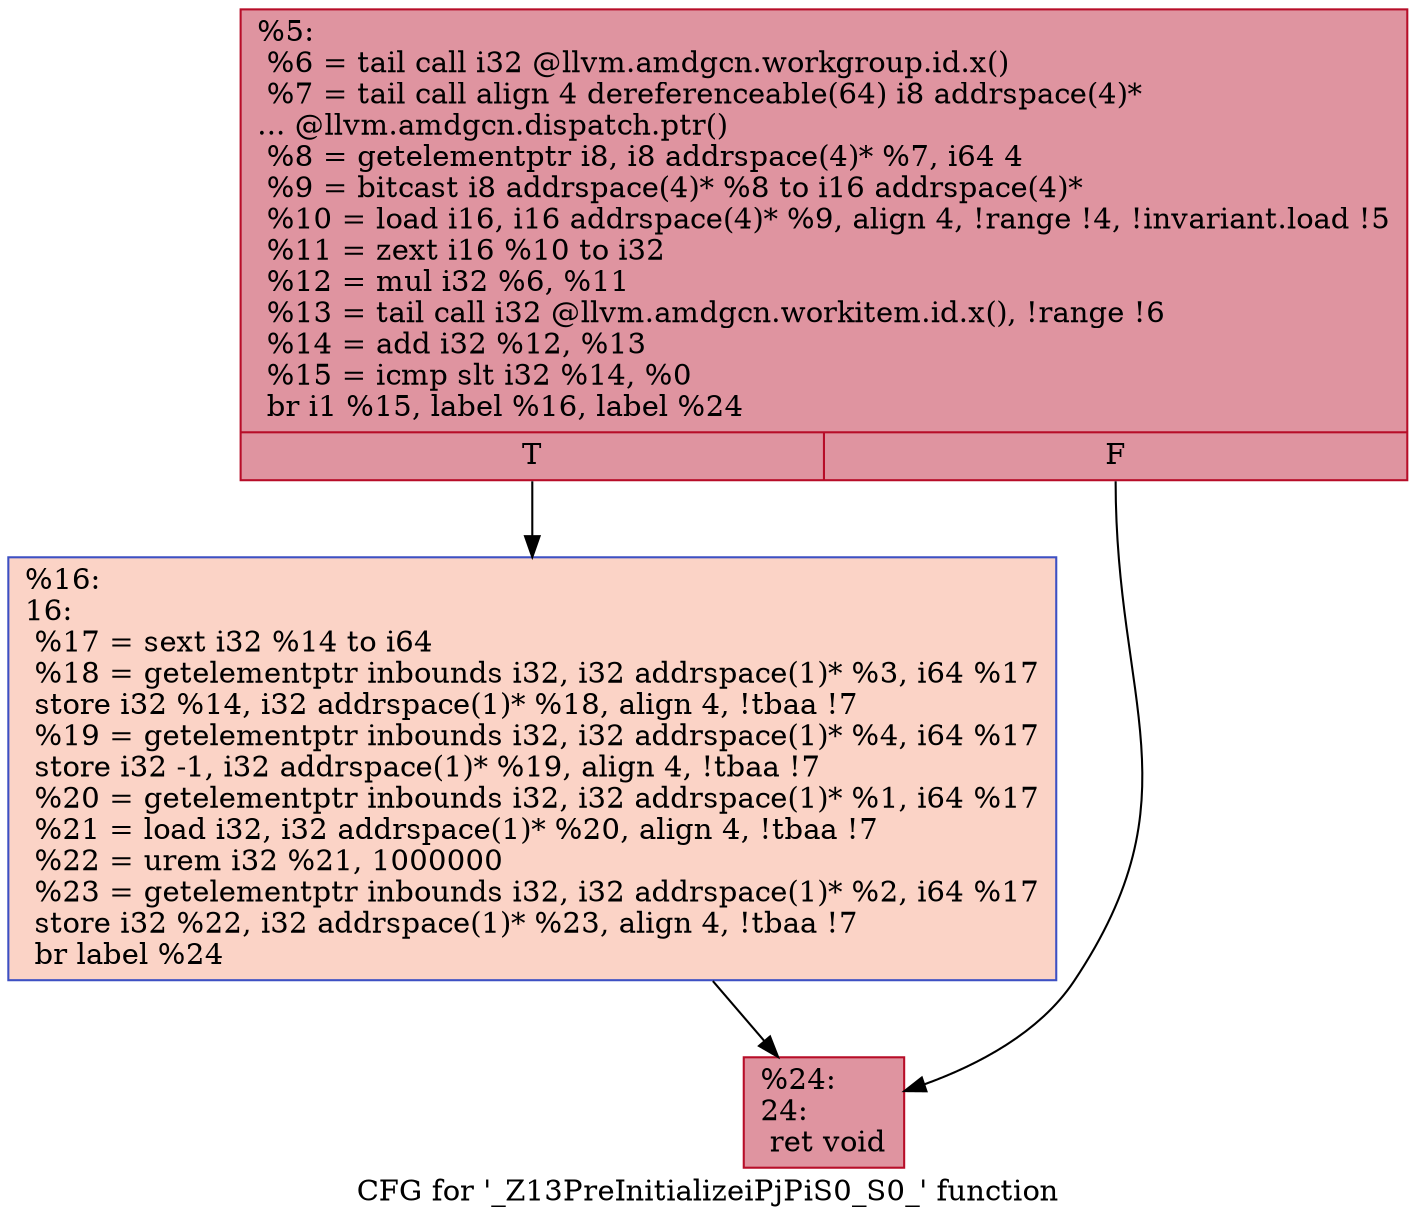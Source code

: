 digraph "CFG for '_Z13PreInitializeiPjPiS0_S0_' function" {
	label="CFG for '_Z13PreInitializeiPjPiS0_S0_' function";

	Node0x5a071e0 [shape=record,color="#b70d28ff", style=filled, fillcolor="#b70d2870",label="{%5:\l  %6 = tail call i32 @llvm.amdgcn.workgroup.id.x()\l  %7 = tail call align 4 dereferenceable(64) i8 addrspace(4)*\l... @llvm.amdgcn.dispatch.ptr()\l  %8 = getelementptr i8, i8 addrspace(4)* %7, i64 4\l  %9 = bitcast i8 addrspace(4)* %8 to i16 addrspace(4)*\l  %10 = load i16, i16 addrspace(4)* %9, align 4, !range !4, !invariant.load !5\l  %11 = zext i16 %10 to i32\l  %12 = mul i32 %6, %11\l  %13 = tail call i32 @llvm.amdgcn.workitem.id.x(), !range !6\l  %14 = add i32 %12, %13\l  %15 = icmp slt i32 %14, %0\l  br i1 %15, label %16, label %24\l|{<s0>T|<s1>F}}"];
	Node0x5a071e0:s0 -> Node0x5a090a0;
	Node0x5a071e0:s1 -> Node0x5a09130;
	Node0x5a090a0 [shape=record,color="#3d50c3ff", style=filled, fillcolor="#f59c7d70",label="{%16:\l16:                                               \l  %17 = sext i32 %14 to i64\l  %18 = getelementptr inbounds i32, i32 addrspace(1)* %3, i64 %17\l  store i32 %14, i32 addrspace(1)* %18, align 4, !tbaa !7\l  %19 = getelementptr inbounds i32, i32 addrspace(1)* %4, i64 %17\l  store i32 -1, i32 addrspace(1)* %19, align 4, !tbaa !7\l  %20 = getelementptr inbounds i32, i32 addrspace(1)* %1, i64 %17\l  %21 = load i32, i32 addrspace(1)* %20, align 4, !tbaa !7\l  %22 = urem i32 %21, 1000000\l  %23 = getelementptr inbounds i32, i32 addrspace(1)* %2, i64 %17\l  store i32 %22, i32 addrspace(1)* %23, align 4, !tbaa !7\l  br label %24\l}"];
	Node0x5a090a0 -> Node0x5a09130;
	Node0x5a09130 [shape=record,color="#b70d28ff", style=filled, fillcolor="#b70d2870",label="{%24:\l24:                                               \l  ret void\l}"];
}
